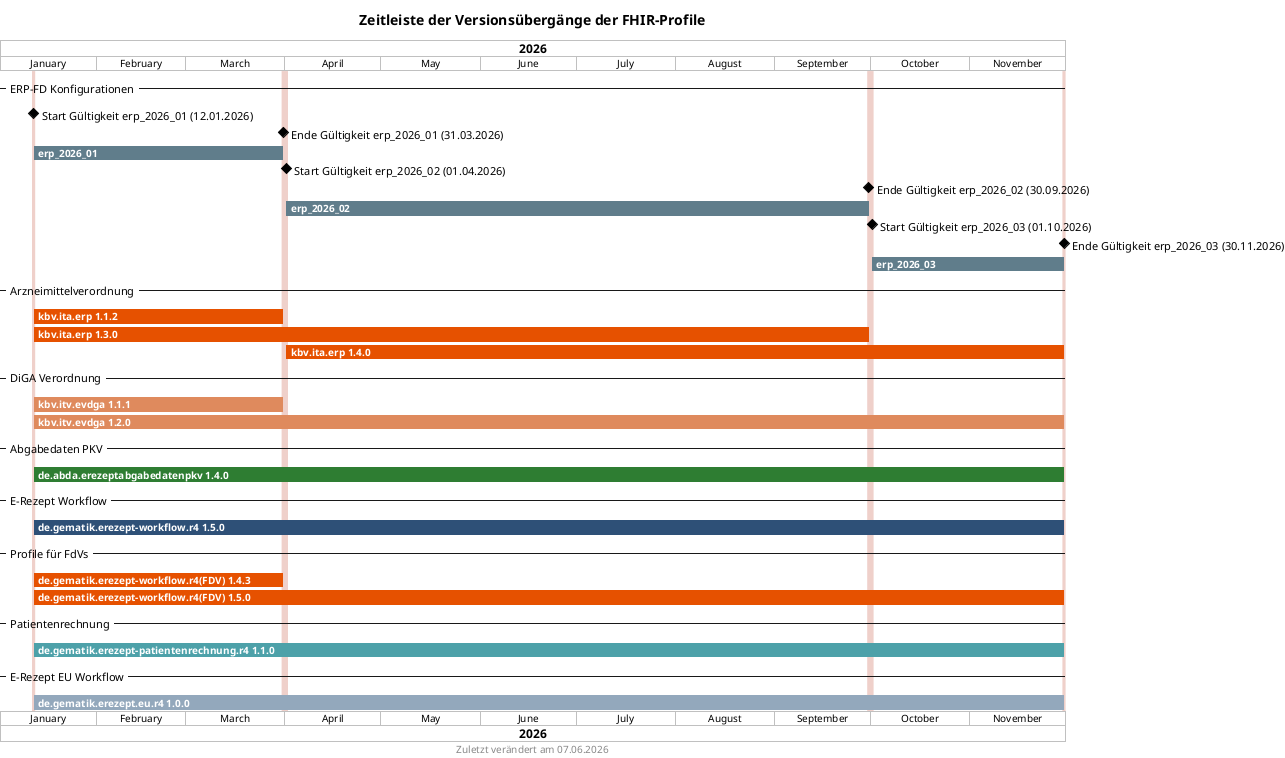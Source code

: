 @startgantt
!define kbvcolor #e65100
!define evdgacolor #df8a5d
!define davcolor #2e7d32
!define gematikcolor #2E5077
!define gematikcolor_fdv #213555
!define gematikcolor_patrn #4DA1A9
!define gematikcolor_eu #93a8bc
!define datelinecolor #EFD0CA
!define erpfdcolor #607D8B

<style>
ganttDiagram {
   task {
      BackGroundColor Green
      LineColor Green
      FontColor white
      FontSize 10
      FontStyle bold
   }
}
</style>

title Zeitleiste der Versionsübergänge der FHIR-Profile
footer Zuletzt verändert am %date("dd.MM.yyyy")

projectscale monthly zoom 3
Project starts 2026-01-02

-- ERP-FD Konfigurationen --

2026-01-12 is colored datelinecolor
2026-03-31 is colored datelinecolor

[Start Gültigkeit erp_2026_01 (12.01.2026)] happens on 2026-01-12
[Ende Gültigkeit erp_2026_01 (31.03.2026)] happens on 2026-03-31

[erp_2026_01] starts 2026-01-12
[erp_2026_01] ends 2026-03-31
[erp_2026_01] is colored in erpfdcolor

2026-04-01 is colored datelinecolor
2026-09-30 is colored datelinecolor

[Start Gültigkeit erp_2026_02 (01.04.2026)] happens on 2026-04-01
[Ende Gültigkeit erp_2026_02 (30.09.2026)] happens on 2026-09-30

[erp_2026_02] starts 2026-04-01
[erp_2026_02] ends 2026-09-30
[erp_2026_02] is colored in erpfdcolor

2026-10-01 is colored datelinecolor
2026-11-30 is colored datelinecolor

[Start Gültigkeit erp_2026_03 (01.10.2026)] happens on 2026-10-01
[Ende Gültigkeit erp_2026_03 (30.11.2026)] happens on 2026-11-30

[erp_2026_03] starts 2026-10-01
[erp_2026_03] ends 2026-11-30
[erp_2026_03] is colored in erpfdcolor

-- Arzneimittelverordnung --

[kbv.ita.erp 1.1.2] starts 2026-01-12 and ends 2026-03-31
[kbv.ita.erp 1.1.2] is colored in kbvcolor

[kbv.ita.erp 1.3.0] starts 2026-01-12 and ends 2026-09-30
[kbv.ita.erp 1.3.0] is colored in kbvcolor

[kbv.ita.erp 1.4.0] starts 2026-04-01 and ends 2026-11-30
[kbv.ita.erp 1.4.0] is colored in kbvcolor

-- DiGA Verordnung --

[kbv.itv.evdga 1.1.1] starts 2026-01-12 and ends 2026-03-31
[kbv.itv.evdga 1.1.1] is colored in evdgacolor

[kbv.itv.evdga 1.2.0] starts 2026-01-12 and ends 2026-11-30
[kbv.itv.evdga 1.2.0] is colored in evdgacolor

-- Abgabedaten PKV --

[de.abda.erezeptabgabedatenpkv 1.4.0] starts 2026-01-12 and ends 2026-11-30
[de.abda.erezeptabgabedatenpkv 1.4.0] is colored in davcolor

-- E-Rezept Workflow --

[de.gematik.erezept-workflow.r4 1.5.0] starts 2026-01-12 and ends 2026-11-30
[de.gematik.erezept-workflow.r4 1.5.0] is colored in gematikcolor

-- Profile für FdVs --

[de.gematik.erezept-workflow.r4(FDV) 1.4.3] starts 2026-01-12 and ends 2026-03-31
[de.gematik.erezept-workflow.r4(FDV) 1.4.3] is colored in kbvcolor

[de.gematik.erezept-workflow.r4(FDV) 1.5.0] starts 2026-01-12 and ends 2026-11-30
[de.gematik.erezept-workflow.r4(FDV) 1.5.0] is colored in kbvcolor

-- Patientenrechnung --

[de.gematik.erezept-patientenrechnung.r4 1.1.0] starts 2026-01-12 and ends 2026-11-30
[de.gematik.erezept-patientenrechnung.r4 1.1.0] is colored in gematikcolor_patrn

-- E-Rezept EU Workflow --

[de.gematik.erezept.eu.r4 1.0.0] starts 2026-01-12 and ends 2026-11-30
[de.gematik.erezept.eu.r4 1.0.0] is colored in gematikcolor_eu

@endgantt